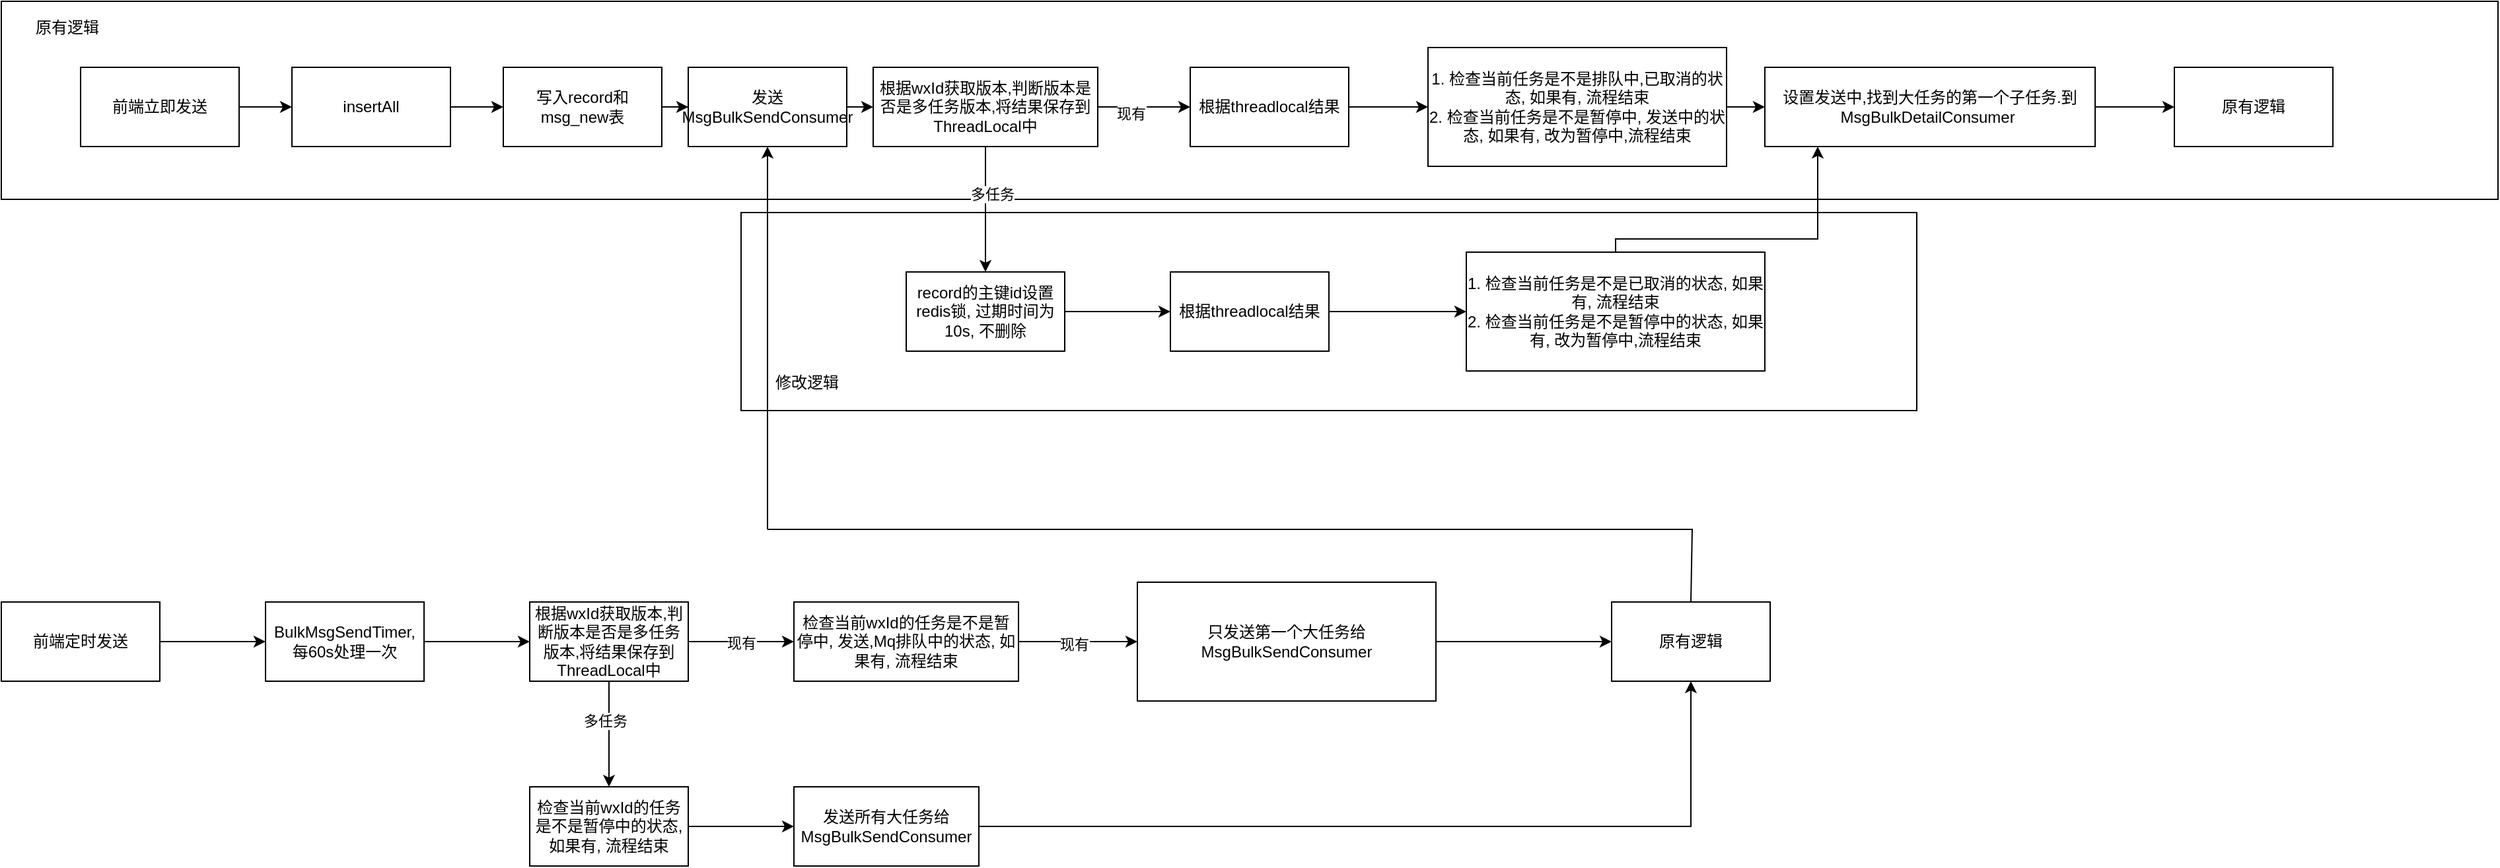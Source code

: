 <mxfile version="21.7.1" type="github">
  <diagram name="第 1 页" id="apNaEhyamkYL7sytxcvm">
    <mxGraphModel dx="2985" dy="1468" grid="1" gridSize="10" guides="1" tooltips="1" connect="1" arrows="1" fold="1" page="1" pageScale="1" pageWidth="1169" pageHeight="827" math="0" shadow="0">
      <root>
        <mxCell id="0" />
        <mxCell id="1" parent="0" />
        <mxCell id="iOnOOWXSFDz_phXrUZbb-26" value="" style="rounded=0;whiteSpace=none;html=1;" vertex="1" parent="1">
          <mxGeometry x="60" y="110" width="1890" height="150" as="geometry" />
        </mxCell>
        <mxCell id="iOnOOWXSFDz_phXrUZbb-25" value="" style="rounded=0;whiteSpace=none;html=1;" vertex="1" parent="1">
          <mxGeometry x="620" y="270" width="890" height="150" as="geometry" />
        </mxCell>
        <mxCell id="iOnOOWXSFDz_phXrUZbb-3" value="" style="edgeStyle=orthogonalEdgeStyle;rounded=0;orthogonalLoop=1;jettySize=auto;html=1;" edge="1" parent="1" source="iOnOOWXSFDz_phXrUZbb-1" target="iOnOOWXSFDz_phXrUZbb-2">
          <mxGeometry relative="1" as="geometry" />
        </mxCell>
        <mxCell id="iOnOOWXSFDz_phXrUZbb-1" value="前端立即发送" style="rounded=0;whiteSpace=wrap;html=1;" vertex="1" parent="1">
          <mxGeometry x="120" y="160" width="120" height="60" as="geometry" />
        </mxCell>
        <mxCell id="iOnOOWXSFDz_phXrUZbb-5" value="" style="edgeStyle=orthogonalEdgeStyle;rounded=0;orthogonalLoop=1;jettySize=auto;html=1;" edge="1" parent="1" source="iOnOOWXSFDz_phXrUZbb-2" target="iOnOOWXSFDz_phXrUZbb-4">
          <mxGeometry relative="1" as="geometry" />
        </mxCell>
        <mxCell id="iOnOOWXSFDz_phXrUZbb-2" value="insertAll" style="whiteSpace=wrap;html=1;rounded=0;" vertex="1" parent="1">
          <mxGeometry x="280" y="160" width="120" height="60" as="geometry" />
        </mxCell>
        <mxCell id="iOnOOWXSFDz_phXrUZbb-50" value="" style="edgeStyle=orthogonalEdgeStyle;rounded=0;orthogonalLoop=1;jettySize=auto;html=1;" edge="1" parent="1" source="iOnOOWXSFDz_phXrUZbb-4" target="iOnOOWXSFDz_phXrUZbb-49">
          <mxGeometry relative="1" as="geometry" />
        </mxCell>
        <mxCell id="iOnOOWXSFDz_phXrUZbb-4" value="写入record和msg_new表" style="whiteSpace=wrap;html=1;rounded=0;" vertex="1" parent="1">
          <mxGeometry x="440" y="160" width="120" height="60" as="geometry" />
        </mxCell>
        <mxCell id="iOnOOWXSFDz_phXrUZbb-24" value="" style="edgeStyle=orthogonalEdgeStyle;rounded=0;orthogonalLoop=1;jettySize=auto;html=1;" edge="1" parent="1" source="iOnOOWXSFDz_phXrUZbb-6" target="iOnOOWXSFDz_phXrUZbb-23">
          <mxGeometry relative="1" as="geometry" />
        </mxCell>
        <mxCell id="iOnOOWXSFDz_phXrUZbb-42" value="多任务" style="edgeLabel;html=1;align=center;verticalAlign=middle;resizable=0;points=[];" vertex="1" connectable="0" parent="iOnOOWXSFDz_phXrUZbb-24">
          <mxGeometry x="-0.239" y="5" relative="1" as="geometry">
            <mxPoint as="offset" />
          </mxGeometry>
        </mxCell>
        <mxCell id="iOnOOWXSFDz_phXrUZbb-53" value="" style="edgeStyle=orthogonalEdgeStyle;rounded=0;orthogonalLoop=1;jettySize=auto;html=1;" edge="1" parent="1" source="iOnOOWXSFDz_phXrUZbb-6" target="iOnOOWXSFDz_phXrUZbb-52">
          <mxGeometry relative="1" as="geometry" />
        </mxCell>
        <mxCell id="iOnOOWXSFDz_phXrUZbb-54" value="现有" style="edgeLabel;html=1;align=center;verticalAlign=middle;resizable=0;points=[];" vertex="1" connectable="0" parent="iOnOOWXSFDz_phXrUZbb-53">
          <mxGeometry x="-0.302" y="-5" relative="1" as="geometry">
            <mxPoint as="offset" />
          </mxGeometry>
        </mxCell>
        <mxCell id="iOnOOWXSFDz_phXrUZbb-6" value="根据wxId获取版本,判断版本是否是多任务版本,将结果保存到ThreadLocal中" style="whiteSpace=wrap;html=1;rounded=0;" vertex="1" parent="1">
          <mxGeometry x="720" y="160" width="170" height="60" as="geometry" />
        </mxCell>
        <mxCell id="iOnOOWXSFDz_phXrUZbb-12" value="" style="edgeStyle=orthogonalEdgeStyle;rounded=0;orthogonalLoop=1;jettySize=auto;html=1;" edge="1" parent="1" source="iOnOOWXSFDz_phXrUZbb-9" target="iOnOOWXSFDz_phXrUZbb-11">
          <mxGeometry relative="1" as="geometry">
            <Array as="points">
              <mxPoint x="1282" y="290" />
              <mxPoint x="1435" y="290" />
            </Array>
          </mxGeometry>
        </mxCell>
        <mxCell id="iOnOOWXSFDz_phXrUZbb-9" value="1. 检查当前任务是不是已取消的状态, 如果有, 流程结束&lt;br&gt;2. 检查当前任务是不是暂停中的状态, 如果有, 改为暂停中,流程结束" style="whiteSpace=wrap;html=1;rounded=0;" vertex="1" parent="1">
          <mxGeometry x="1169" y="300" width="226" height="90" as="geometry" />
        </mxCell>
        <mxCell id="iOnOOWXSFDz_phXrUZbb-22" value="" style="edgeStyle=orthogonalEdgeStyle;rounded=0;orthogonalLoop=1;jettySize=auto;html=1;" edge="1" parent="1" source="iOnOOWXSFDz_phXrUZbb-11" target="iOnOOWXSFDz_phXrUZbb-21">
          <mxGeometry relative="1" as="geometry" />
        </mxCell>
        <mxCell id="iOnOOWXSFDz_phXrUZbb-11" value="设置发送中,找到大任务的第一个子任务.到MsgBulkDetailConsumer&lt;span style=&quot;background-color: initial;&quot;&gt;&amp;nbsp;&lt;/span&gt;" style="whiteSpace=wrap;html=1;rounded=0;" vertex="1" parent="1">
          <mxGeometry x="1395" y="160" width="250" height="60" as="geometry" />
        </mxCell>
        <mxCell id="iOnOOWXSFDz_phXrUZbb-14" value="" style="edgeStyle=orthogonalEdgeStyle;rounded=0;orthogonalLoop=1;jettySize=auto;html=1;" edge="1" parent="1" source="iOnOOWXSFDz_phXrUZbb-13" target="iOnOOWXSFDz_phXrUZbb-11">
          <mxGeometry relative="1" as="geometry" />
        </mxCell>
        <mxCell id="iOnOOWXSFDz_phXrUZbb-13" value="1. 检查当前任务是不是排队中,已取消的状态, 如果有, 流程结束&lt;br&gt;2. 检查当前任务是不是暂停中, 发送中的状态, 如果有, 改为暂停中,流程结束" style="whiteSpace=wrap;html=1;rounded=0;" vertex="1" parent="1">
          <mxGeometry x="1140" y="145" width="226" height="90" as="geometry" />
        </mxCell>
        <mxCell id="iOnOOWXSFDz_phXrUZbb-21" value="原有逻辑" style="whiteSpace=wrap;html=1;rounded=0;" vertex="1" parent="1">
          <mxGeometry x="1705" y="160" width="120" height="60" as="geometry" />
        </mxCell>
        <mxCell id="iOnOOWXSFDz_phXrUZbb-45" value="" style="edgeStyle=orthogonalEdgeStyle;rounded=0;orthogonalLoop=1;jettySize=auto;html=1;" edge="1" parent="1" source="iOnOOWXSFDz_phXrUZbb-23" target="iOnOOWXSFDz_phXrUZbb-44">
          <mxGeometry relative="1" as="geometry" />
        </mxCell>
        <mxCell id="iOnOOWXSFDz_phXrUZbb-23" value="record的主键id设置redis锁, 过期时间为10s, 不删除" style="whiteSpace=wrap;html=1;rounded=0;" vertex="1" parent="1">
          <mxGeometry x="745" y="315" width="120" height="60" as="geometry" />
        </mxCell>
        <mxCell id="iOnOOWXSFDz_phXrUZbb-27" value="修改逻辑" style="text;html=1;strokeColor=none;fillColor=none;align=center;verticalAlign=middle;whiteSpace=wrap;rounded=0;" vertex="1" parent="1">
          <mxGeometry x="640" y="384" width="60" height="30" as="geometry" />
        </mxCell>
        <mxCell id="iOnOOWXSFDz_phXrUZbb-28" value="原有逻辑" style="text;html=1;strokeColor=none;fillColor=none;align=center;verticalAlign=middle;whiteSpace=wrap;rounded=0;" vertex="1" parent="1">
          <mxGeometry x="80" y="115" width="60" height="30" as="geometry" />
        </mxCell>
        <mxCell id="iOnOOWXSFDz_phXrUZbb-30" value="" style="edgeStyle=orthogonalEdgeStyle;rounded=0;orthogonalLoop=1;jettySize=auto;html=1;" edge="1" parent="1" source="iOnOOWXSFDz_phXrUZbb-31" target="iOnOOWXSFDz_phXrUZbb-33">
          <mxGeometry relative="1" as="geometry" />
        </mxCell>
        <mxCell id="iOnOOWXSFDz_phXrUZbb-31" value="前端定时发送" style="rounded=0;whiteSpace=wrap;html=1;" vertex="1" parent="1">
          <mxGeometry x="60" y="565" width="120" height="60" as="geometry" />
        </mxCell>
        <mxCell id="iOnOOWXSFDz_phXrUZbb-32" value="" style="edgeStyle=orthogonalEdgeStyle;rounded=0;orthogonalLoop=1;jettySize=auto;html=1;" edge="1" parent="1" source="iOnOOWXSFDz_phXrUZbb-33" target="iOnOOWXSFDz_phXrUZbb-35">
          <mxGeometry relative="1" as="geometry" />
        </mxCell>
        <mxCell id="iOnOOWXSFDz_phXrUZbb-33" value="BulkMsgSendTimer, 每60s处理一次" style="whiteSpace=wrap;html=1;rounded=0;" vertex="1" parent="1">
          <mxGeometry x="260" y="565" width="120" height="60" as="geometry" />
        </mxCell>
        <mxCell id="iOnOOWXSFDz_phXrUZbb-34" value="" style="edgeStyle=orthogonalEdgeStyle;rounded=0;orthogonalLoop=1;jettySize=auto;html=1;" edge="1" parent="1" source="iOnOOWXSFDz_phXrUZbb-35" target="iOnOOWXSFDz_phXrUZbb-38">
          <mxGeometry relative="1" as="geometry" />
        </mxCell>
        <mxCell id="iOnOOWXSFDz_phXrUZbb-59" value="现有" style="edgeLabel;html=1;align=center;verticalAlign=middle;resizable=0;points=[];" vertex="1" connectable="0" parent="iOnOOWXSFDz_phXrUZbb-34">
          <mxGeometry y="-1" relative="1" as="geometry">
            <mxPoint as="offset" />
          </mxGeometry>
        </mxCell>
        <mxCell id="iOnOOWXSFDz_phXrUZbb-61" value="" style="edgeStyle=orthogonalEdgeStyle;rounded=0;orthogonalLoop=1;jettySize=auto;html=1;" edge="1" parent="1" source="iOnOOWXSFDz_phXrUZbb-35" target="iOnOOWXSFDz_phXrUZbb-60">
          <mxGeometry relative="1" as="geometry" />
        </mxCell>
        <mxCell id="iOnOOWXSFDz_phXrUZbb-62" value="多任务" style="edgeLabel;html=1;align=center;verticalAlign=middle;resizable=0;points=[];" vertex="1" connectable="0" parent="iOnOOWXSFDz_phXrUZbb-61">
          <mxGeometry x="-0.263" y="-3" relative="1" as="geometry">
            <mxPoint as="offset" />
          </mxGeometry>
        </mxCell>
        <mxCell id="iOnOOWXSFDz_phXrUZbb-35" value="根据wxId获取版本,判断版本是否是多任务版本,将结果保存到ThreadLocal中" style="whiteSpace=wrap;html=1;rounded=0;" vertex="1" parent="1">
          <mxGeometry x="460" y="565" width="120" height="60" as="geometry" />
        </mxCell>
        <mxCell id="iOnOOWXSFDz_phXrUZbb-36" value="" style="edgeStyle=orthogonalEdgeStyle;rounded=0;orthogonalLoop=1;jettySize=auto;html=1;" edge="1" parent="1" source="iOnOOWXSFDz_phXrUZbb-38" target="iOnOOWXSFDz_phXrUZbb-39">
          <mxGeometry relative="1" as="geometry" />
        </mxCell>
        <mxCell id="iOnOOWXSFDz_phXrUZbb-37" value="现有" style="edgeLabel;html=1;align=center;verticalAlign=middle;resizable=0;points=[];" vertex="1" connectable="0" parent="iOnOOWXSFDz_phXrUZbb-36">
          <mxGeometry x="-0.067" y="-1" relative="1" as="geometry">
            <mxPoint y="1" as="offset" />
          </mxGeometry>
        </mxCell>
        <mxCell id="iOnOOWXSFDz_phXrUZbb-38" value="检查当前wxId的任务是不是暂停中, 发送,Mq排队中的状态, 如果有, 流程结束" style="whiteSpace=wrap;html=1;rounded=0;" vertex="1" parent="1">
          <mxGeometry x="660" y="565" width="170" height="60" as="geometry" />
        </mxCell>
        <mxCell id="iOnOOWXSFDz_phXrUZbb-66" value="" style="edgeStyle=orthogonalEdgeStyle;rounded=0;orthogonalLoop=1;jettySize=auto;html=1;" edge="1" parent="1" source="iOnOOWXSFDz_phXrUZbb-39" target="iOnOOWXSFDz_phXrUZbb-65">
          <mxGeometry relative="1" as="geometry" />
        </mxCell>
        <mxCell id="iOnOOWXSFDz_phXrUZbb-39" value="只发送第一个大任务给MsgBulkSendConsumer" style="whiteSpace=wrap;html=1;rounded=0;" vertex="1" parent="1">
          <mxGeometry x="920" y="550" width="226" height="90" as="geometry" />
        </mxCell>
        <mxCell id="iOnOOWXSFDz_phXrUZbb-46" value="" style="edgeStyle=orthogonalEdgeStyle;rounded=0;orthogonalLoop=1;jettySize=auto;html=1;" edge="1" parent="1" source="iOnOOWXSFDz_phXrUZbb-44" target="iOnOOWXSFDz_phXrUZbb-9">
          <mxGeometry relative="1" as="geometry" />
        </mxCell>
        <mxCell id="iOnOOWXSFDz_phXrUZbb-44" value="根据threadlocal结果" style="whiteSpace=wrap;html=1;rounded=0;" vertex="1" parent="1">
          <mxGeometry x="945" y="315" width="120" height="60" as="geometry" />
        </mxCell>
        <mxCell id="iOnOOWXSFDz_phXrUZbb-49" value="发送MsgBulkSendConsumer" style="whiteSpace=wrap;html=1;rounded=0;" vertex="1" parent="1">
          <mxGeometry x="580" y="160" width="120" height="60" as="geometry" />
        </mxCell>
        <mxCell id="iOnOOWXSFDz_phXrUZbb-51" value="" style="endArrow=classic;html=1;rounded=0;exitX=1;exitY=0.5;exitDx=0;exitDy=0;entryX=0;entryY=0.5;entryDx=0;entryDy=0;" edge="1" parent="1" source="iOnOOWXSFDz_phXrUZbb-49" target="iOnOOWXSFDz_phXrUZbb-6">
          <mxGeometry width="50" height="50" relative="1" as="geometry">
            <mxPoint x="830" y="360" as="sourcePoint" />
            <mxPoint x="880" y="310" as="targetPoint" />
          </mxGeometry>
        </mxCell>
        <mxCell id="iOnOOWXSFDz_phXrUZbb-58" value="" style="edgeStyle=orthogonalEdgeStyle;rounded=0;orthogonalLoop=1;jettySize=auto;html=1;" edge="1" parent="1" source="iOnOOWXSFDz_phXrUZbb-52" target="iOnOOWXSFDz_phXrUZbb-13">
          <mxGeometry relative="1" as="geometry" />
        </mxCell>
        <mxCell id="iOnOOWXSFDz_phXrUZbb-52" value="根据threadlocal结果" style="whiteSpace=wrap;html=1;rounded=0;" vertex="1" parent="1">
          <mxGeometry x="960" y="160" width="120" height="60" as="geometry" />
        </mxCell>
        <mxCell id="iOnOOWXSFDz_phXrUZbb-64" value="" style="edgeStyle=orthogonalEdgeStyle;rounded=0;orthogonalLoop=1;jettySize=auto;html=1;" edge="1" parent="1" source="iOnOOWXSFDz_phXrUZbb-60" target="iOnOOWXSFDz_phXrUZbb-63">
          <mxGeometry relative="1" as="geometry" />
        </mxCell>
        <mxCell id="iOnOOWXSFDz_phXrUZbb-60" value="检查当前wxId的任务是不是暂停中的状态, 如果有, 流程结束" style="whiteSpace=wrap;html=1;rounded=0;" vertex="1" parent="1">
          <mxGeometry x="460" y="705" width="120" height="60" as="geometry" />
        </mxCell>
        <mxCell id="iOnOOWXSFDz_phXrUZbb-68" value="" style="edgeStyle=orthogonalEdgeStyle;rounded=0;orthogonalLoop=1;jettySize=auto;html=1;entryX=0.5;entryY=1;entryDx=0;entryDy=0;" edge="1" parent="1" source="iOnOOWXSFDz_phXrUZbb-63" target="iOnOOWXSFDz_phXrUZbb-65">
          <mxGeometry relative="1" as="geometry">
            <mxPoint x="890" y="735" as="targetPoint" />
          </mxGeometry>
        </mxCell>
        <mxCell id="iOnOOWXSFDz_phXrUZbb-63" value="发送所有大任务给MsgBulkSendConsumer" style="whiteSpace=wrap;html=1;rounded=0;" vertex="1" parent="1">
          <mxGeometry x="660" y="705" width="140" height="60" as="geometry" />
        </mxCell>
        <mxCell id="iOnOOWXSFDz_phXrUZbb-65" value="原有逻辑" style="whiteSpace=wrap;html=1;rounded=0;" vertex="1" parent="1">
          <mxGeometry x="1279" y="565" width="120" height="60" as="geometry" />
        </mxCell>
        <mxCell id="iOnOOWXSFDz_phXrUZbb-71" value="" style="endArrow=classic;html=1;rounded=0;" edge="1" parent="1" target="iOnOOWXSFDz_phXrUZbb-49">
          <mxGeometry width="50" height="50" relative="1" as="geometry">
            <mxPoint x="640" y="510" as="sourcePoint" />
            <mxPoint x="720" y="440" as="targetPoint" />
          </mxGeometry>
        </mxCell>
        <mxCell id="iOnOOWXSFDz_phXrUZbb-72" value="" style="endArrow=none;html=1;rounded=0;entryX=0.5;entryY=0;entryDx=0;entryDy=0;" edge="1" parent="1" target="iOnOOWXSFDz_phXrUZbb-65">
          <mxGeometry width="50" height="50" relative="1" as="geometry">
            <mxPoint x="640" y="510" as="sourcePoint" />
            <mxPoint x="720" y="440" as="targetPoint" />
            <Array as="points">
              <mxPoint x="1340" y="510" />
            </Array>
          </mxGeometry>
        </mxCell>
      </root>
    </mxGraphModel>
  </diagram>
</mxfile>

